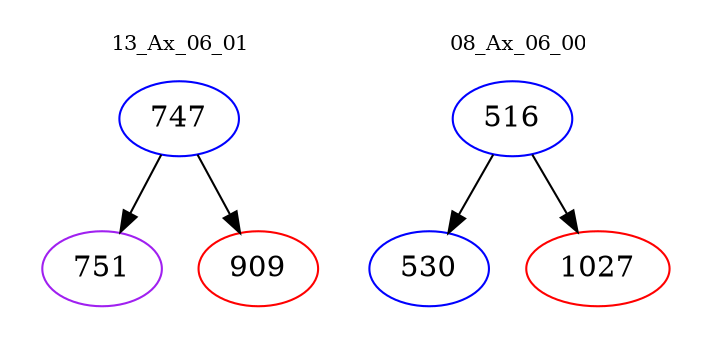 digraph{
subgraph cluster_0 {
color = white
label = "13_Ax_06_01";
fontsize=10;
T0_747 [label="747", color="blue"]
T0_747 -> T0_751 [color="black"]
T0_751 [label="751", color="purple"]
T0_747 -> T0_909 [color="black"]
T0_909 [label="909", color="red"]
}
subgraph cluster_1 {
color = white
label = "08_Ax_06_00";
fontsize=10;
T1_516 [label="516", color="blue"]
T1_516 -> T1_530 [color="black"]
T1_530 [label="530", color="blue"]
T1_516 -> T1_1027 [color="black"]
T1_1027 [label="1027", color="red"]
}
}

